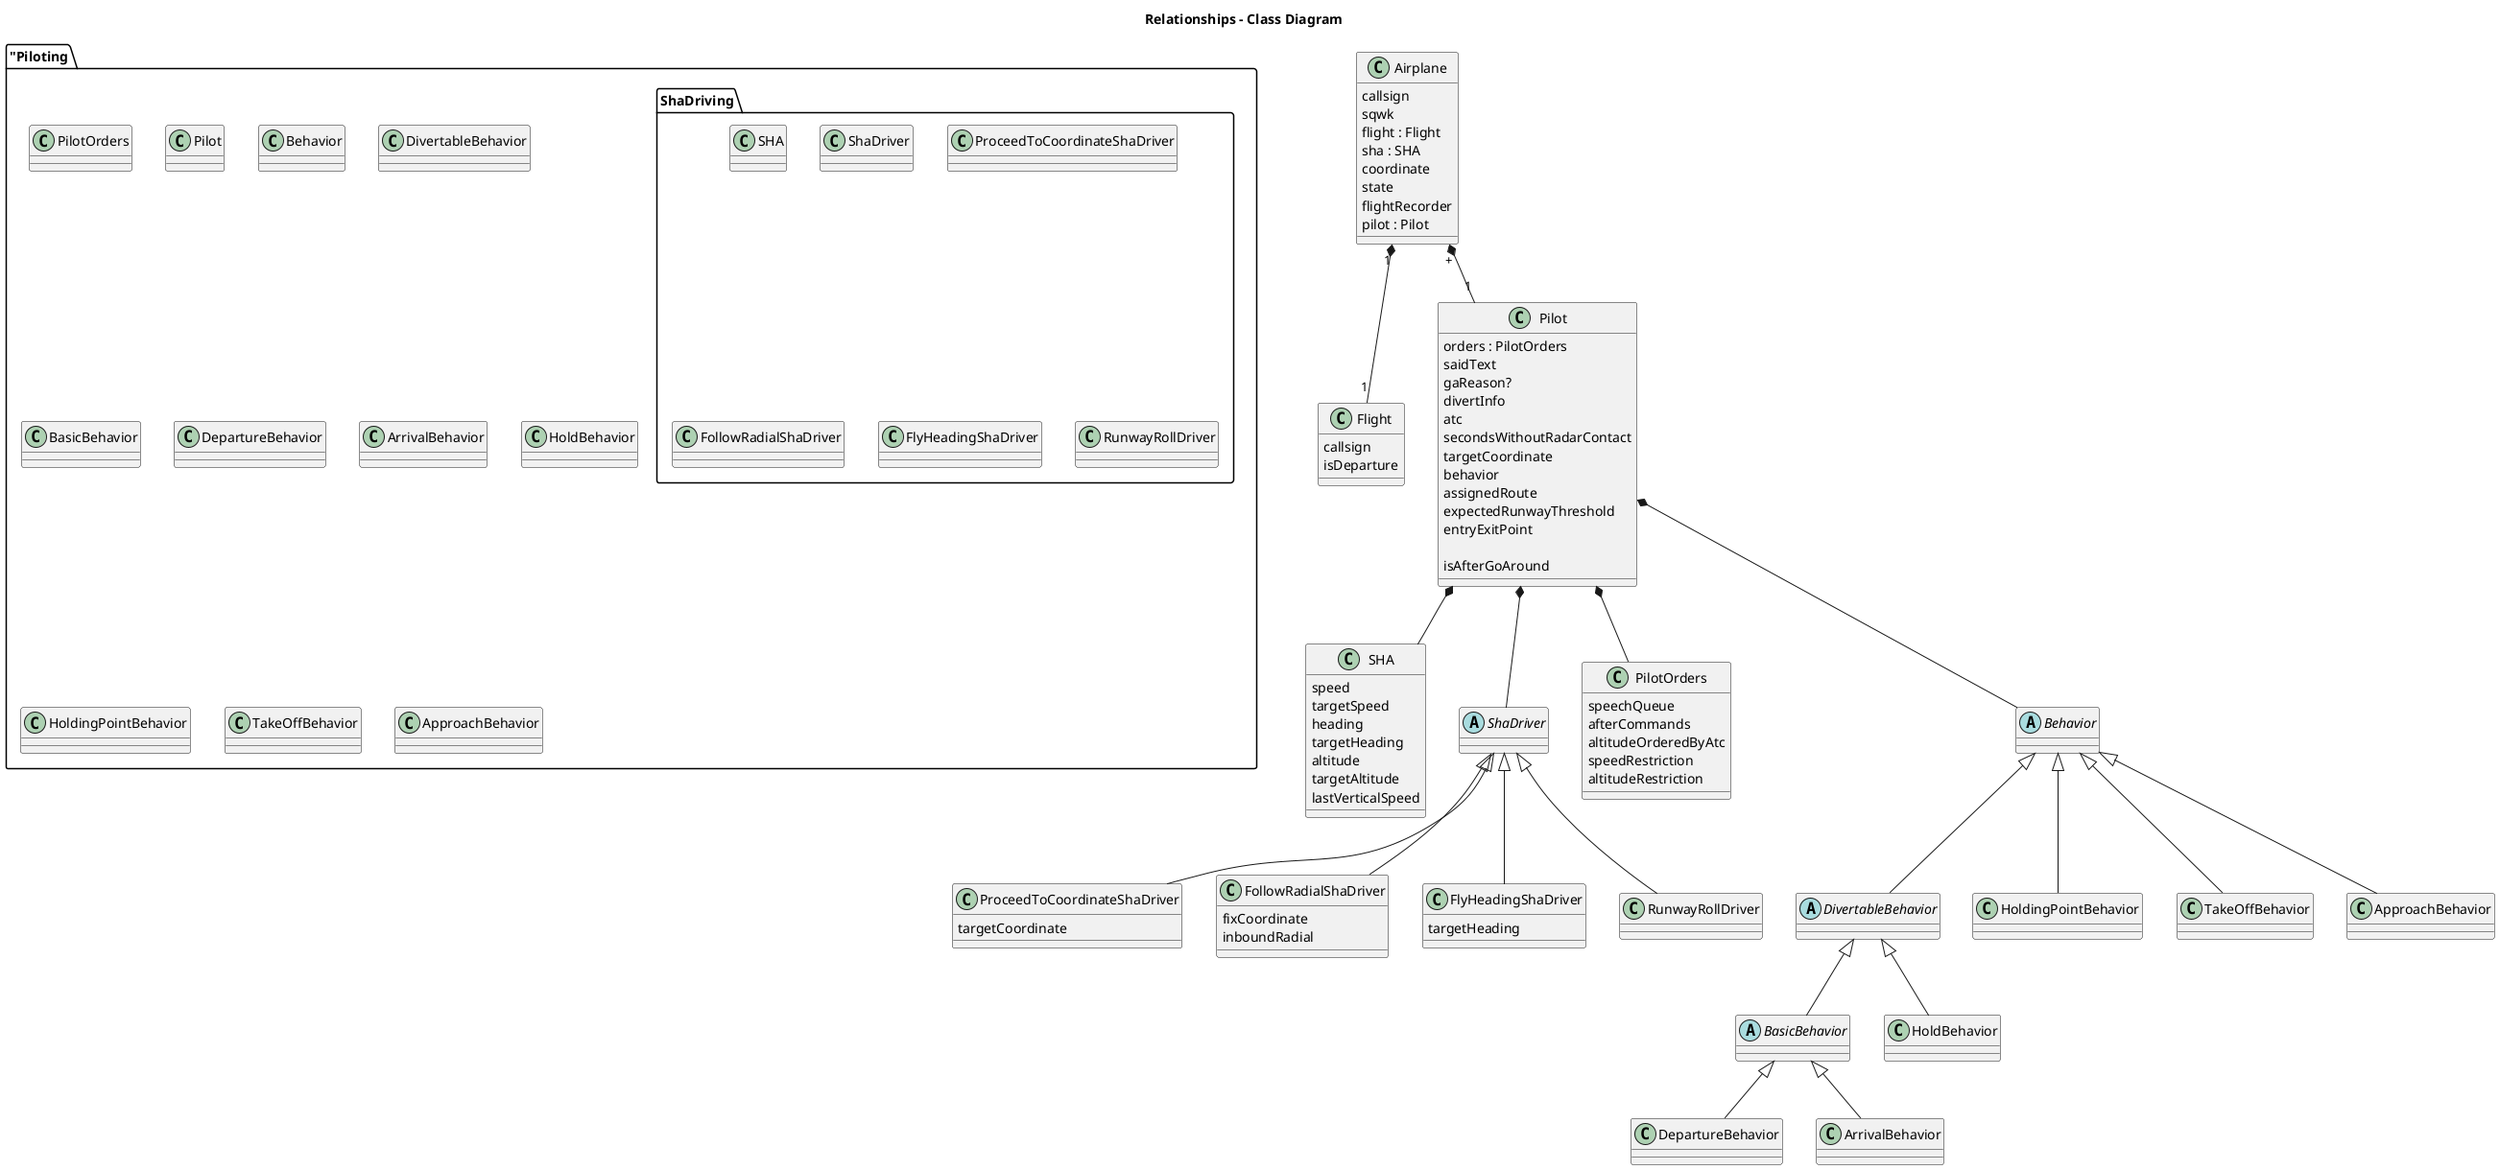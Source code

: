 @startuml

title Relationships - Class Diagram

package "Piloting{
 class PilotOrders
 class Pilot
 class Behavior
 class Behavior
 class DivertableBehavior
 class BasicBehavior
 class DepartureBehavior
 class ArrivalBehavior
 class HoldBehavior
 class HoldingPointBehavior
 class TakeOffBehavior
 class ApproachBehavior
 package "ShaDriving"{
  class SHA
  class ShaDriver
  class ProceedToCoordinateShaDriver
  class FollowRadialShaDriver
  class FlyHeadingShaDriver
  class RunwayRollDriver
 }
}

class Airplane{
 callsign
 sqwk
 flight : Flight
 sha : SHA
 coordinate
 state
 flightRecorder
 pilot : Pilot
}

class Flight{
  callsign
  isDeparture
}


class SHA{
 speed
 targetSpeed
 heading
 targetHeading
 altitude
 targetAltitude
 lastVerticalSpeed
}

abstract class ShaDriver

class ProceedToCoordinateShaDriver{
  targetCoordinate
}
class FollowRadialShaDriver{
  fixCoordinate
  inboundRadial
}
class FlyHeadingShaDriver{
  targetHeading
}
class RunwayRollDriver







class Pilot{
 orders : PilotOrders
 saidText
 gaReason?
 divertInfo
 atc
 secondsWithoutRadarContact
 targetCoordinate
 behavior
 assignedRoute
 expectedRunwayThreshold
 entryExitPoint

 isAfterGoAround
}

class PilotOrders{
 speechQueue
 afterCommands
 altitudeOrderedByAtc
 speedRestriction
 altitudeRestriction
}

abstract class Behavior
abstract class DivertableBehavior
abstract class BasicBehavior
class DepartureBehavior
class ArrivalBehavior
class HoldBehavior
class HoldingPointBehavior
class TakeOffBehavior
class ApproachBehavior

Airplane "+" *-- "1" Pilot
Airplane "1" *-- "1" Flight

Behavior <|-- DivertableBehavior
Behavior <|-- ApproachBehavior
Behavior <|-- TakeOffBehavior
Behavior <|-- HoldingPointBehavior
DivertableBehavior <|-- HoldBehavior
DivertableBehavior <|-- BasicBehavior
BasicBehavior <|-- ArrivalBehavior
BasicBehavior <|-- DepartureBehavior


Pilot *-- ShaDriver
Pilot *-- Behavior
Pilot *-- PilotOrders
Pilot *-- SHA

ShaDriver <|-- ProceedToCoordinateShaDriver
ShaDriver <|-- FollowRadialShaDriver
ShaDriver <|-- FlyHeadingShaDriver
ShaDriver <|-- RunwayRollDriver

@enduml
